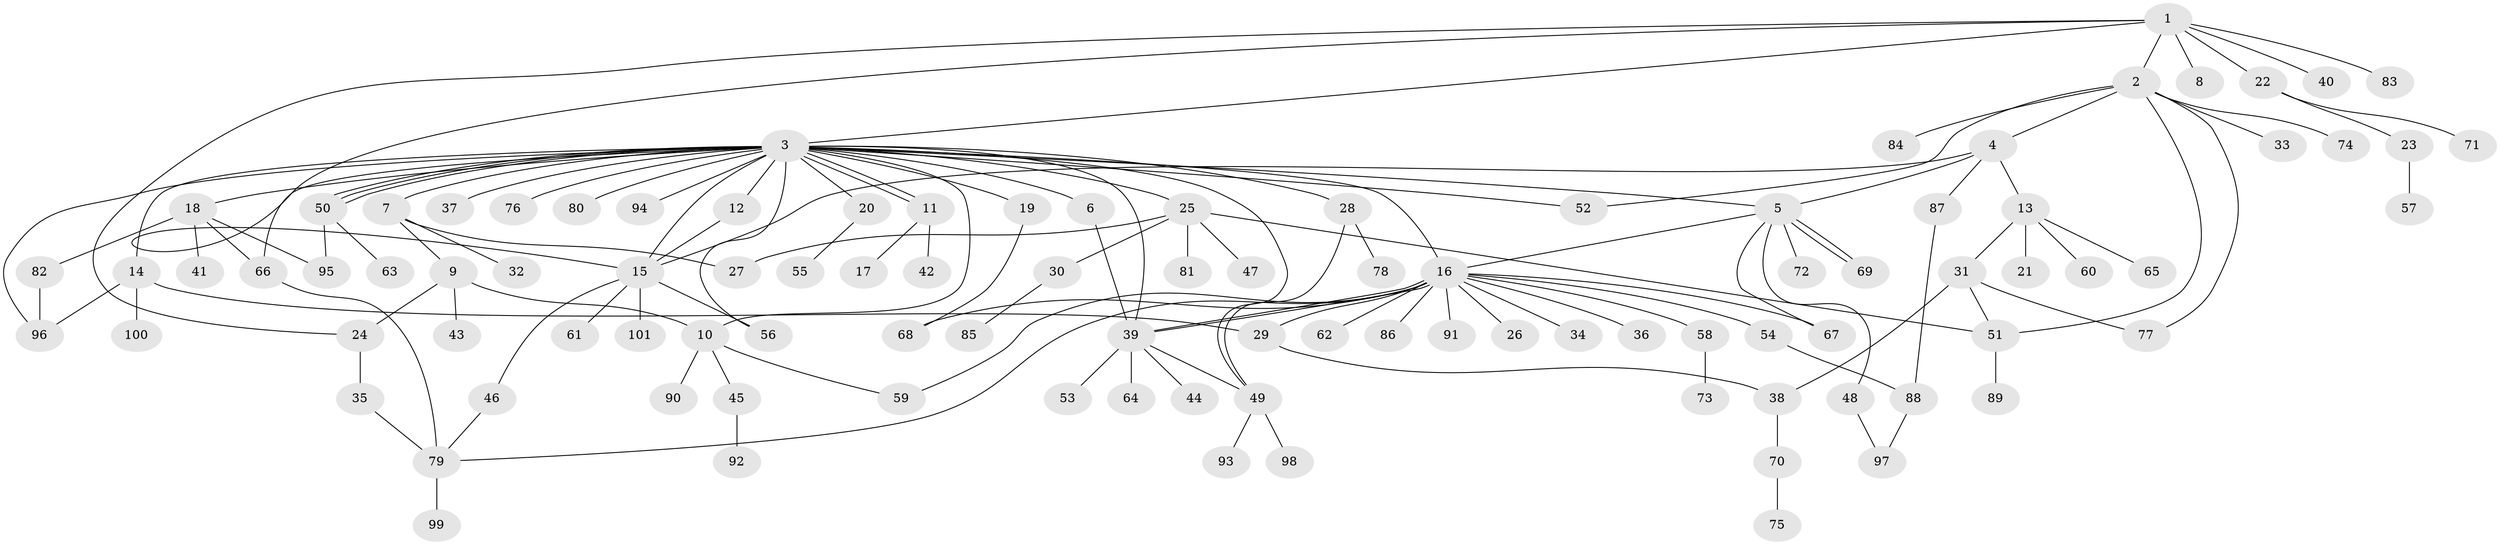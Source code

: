 // coarse degree distribution, {12: 0.012345679012345678, 10: 0.012345679012345678, 26: 0.012345679012345678, 20: 0.012345679012345678, 6: 0.024691358024691357, 1: 0.49382716049382713, 5: 0.06172839506172839, 3: 0.1111111111111111, 2: 0.2222222222222222, 4: 0.037037037037037035}
// Generated by graph-tools (version 1.1) at 2025/51/02/27/25 19:51:57]
// undirected, 101 vertices, 136 edges
graph export_dot {
graph [start="1"]
  node [color=gray90,style=filled];
  1;
  2;
  3;
  4;
  5;
  6;
  7;
  8;
  9;
  10;
  11;
  12;
  13;
  14;
  15;
  16;
  17;
  18;
  19;
  20;
  21;
  22;
  23;
  24;
  25;
  26;
  27;
  28;
  29;
  30;
  31;
  32;
  33;
  34;
  35;
  36;
  37;
  38;
  39;
  40;
  41;
  42;
  43;
  44;
  45;
  46;
  47;
  48;
  49;
  50;
  51;
  52;
  53;
  54;
  55;
  56;
  57;
  58;
  59;
  60;
  61;
  62;
  63;
  64;
  65;
  66;
  67;
  68;
  69;
  70;
  71;
  72;
  73;
  74;
  75;
  76;
  77;
  78;
  79;
  80;
  81;
  82;
  83;
  84;
  85;
  86;
  87;
  88;
  89;
  90;
  91;
  92;
  93;
  94;
  95;
  96;
  97;
  98;
  99;
  100;
  101;
  1 -- 2;
  1 -- 3;
  1 -- 8;
  1 -- 15;
  1 -- 22;
  1 -- 24;
  1 -- 40;
  1 -- 83;
  2 -- 4;
  2 -- 33;
  2 -- 51;
  2 -- 52;
  2 -- 74;
  2 -- 77;
  2 -- 84;
  3 -- 5;
  3 -- 6;
  3 -- 7;
  3 -- 10;
  3 -- 11;
  3 -- 11;
  3 -- 12;
  3 -- 14;
  3 -- 15;
  3 -- 16;
  3 -- 18;
  3 -- 19;
  3 -- 20;
  3 -- 25;
  3 -- 28;
  3 -- 37;
  3 -- 39;
  3 -- 49;
  3 -- 50;
  3 -- 50;
  3 -- 50;
  3 -- 52;
  3 -- 56;
  3 -- 66;
  3 -- 76;
  3 -- 80;
  3 -- 94;
  3 -- 96;
  4 -- 5;
  4 -- 13;
  4 -- 15;
  4 -- 87;
  5 -- 16;
  5 -- 48;
  5 -- 67;
  5 -- 69;
  5 -- 69;
  5 -- 72;
  6 -- 39;
  7 -- 9;
  7 -- 27;
  7 -- 32;
  9 -- 10;
  9 -- 24;
  9 -- 43;
  10 -- 45;
  10 -- 59;
  10 -- 90;
  11 -- 17;
  11 -- 42;
  12 -- 15;
  13 -- 21;
  13 -- 31;
  13 -- 60;
  13 -- 65;
  14 -- 29;
  14 -- 96;
  14 -- 100;
  15 -- 46;
  15 -- 56;
  15 -- 61;
  15 -- 101;
  16 -- 26;
  16 -- 29;
  16 -- 34;
  16 -- 36;
  16 -- 39;
  16 -- 39;
  16 -- 54;
  16 -- 58;
  16 -- 59;
  16 -- 62;
  16 -- 67;
  16 -- 68;
  16 -- 79;
  16 -- 86;
  16 -- 91;
  18 -- 41;
  18 -- 66;
  18 -- 82;
  18 -- 95;
  19 -- 68;
  20 -- 55;
  22 -- 23;
  22 -- 71;
  23 -- 57;
  24 -- 35;
  25 -- 27;
  25 -- 30;
  25 -- 47;
  25 -- 51;
  25 -- 81;
  28 -- 49;
  28 -- 78;
  29 -- 38;
  30 -- 85;
  31 -- 38;
  31 -- 51;
  31 -- 77;
  35 -- 79;
  38 -- 70;
  39 -- 44;
  39 -- 49;
  39 -- 53;
  39 -- 64;
  45 -- 92;
  46 -- 79;
  48 -- 97;
  49 -- 93;
  49 -- 98;
  50 -- 63;
  50 -- 95;
  51 -- 89;
  54 -- 88;
  58 -- 73;
  66 -- 79;
  70 -- 75;
  79 -- 99;
  82 -- 96;
  87 -- 88;
  88 -- 97;
}
